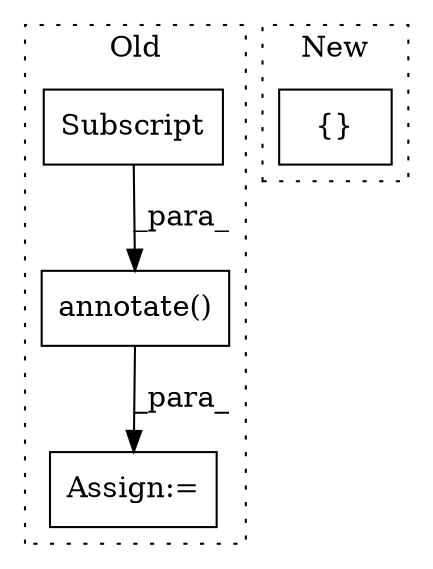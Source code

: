 digraph G {
subgraph cluster0 {
1 [label="annotate()" a="75" s="26405,26638" l="32,11" shape="box"];
3 [label="Subscript" a="63" s="26437,0" l="44,0" shape="box"];
4 [label="Assign:=" a="68" s="26402" l="3" shape="box"];
label = "Old";
style="dotted";
}
subgraph cluster1 {
2 [label="{}" a="95" s="22558,22559" l="2,1" shape="box"];
label = "New";
style="dotted";
}
1 -> 4 [label="_para_"];
3 -> 1 [label="_para_"];
}